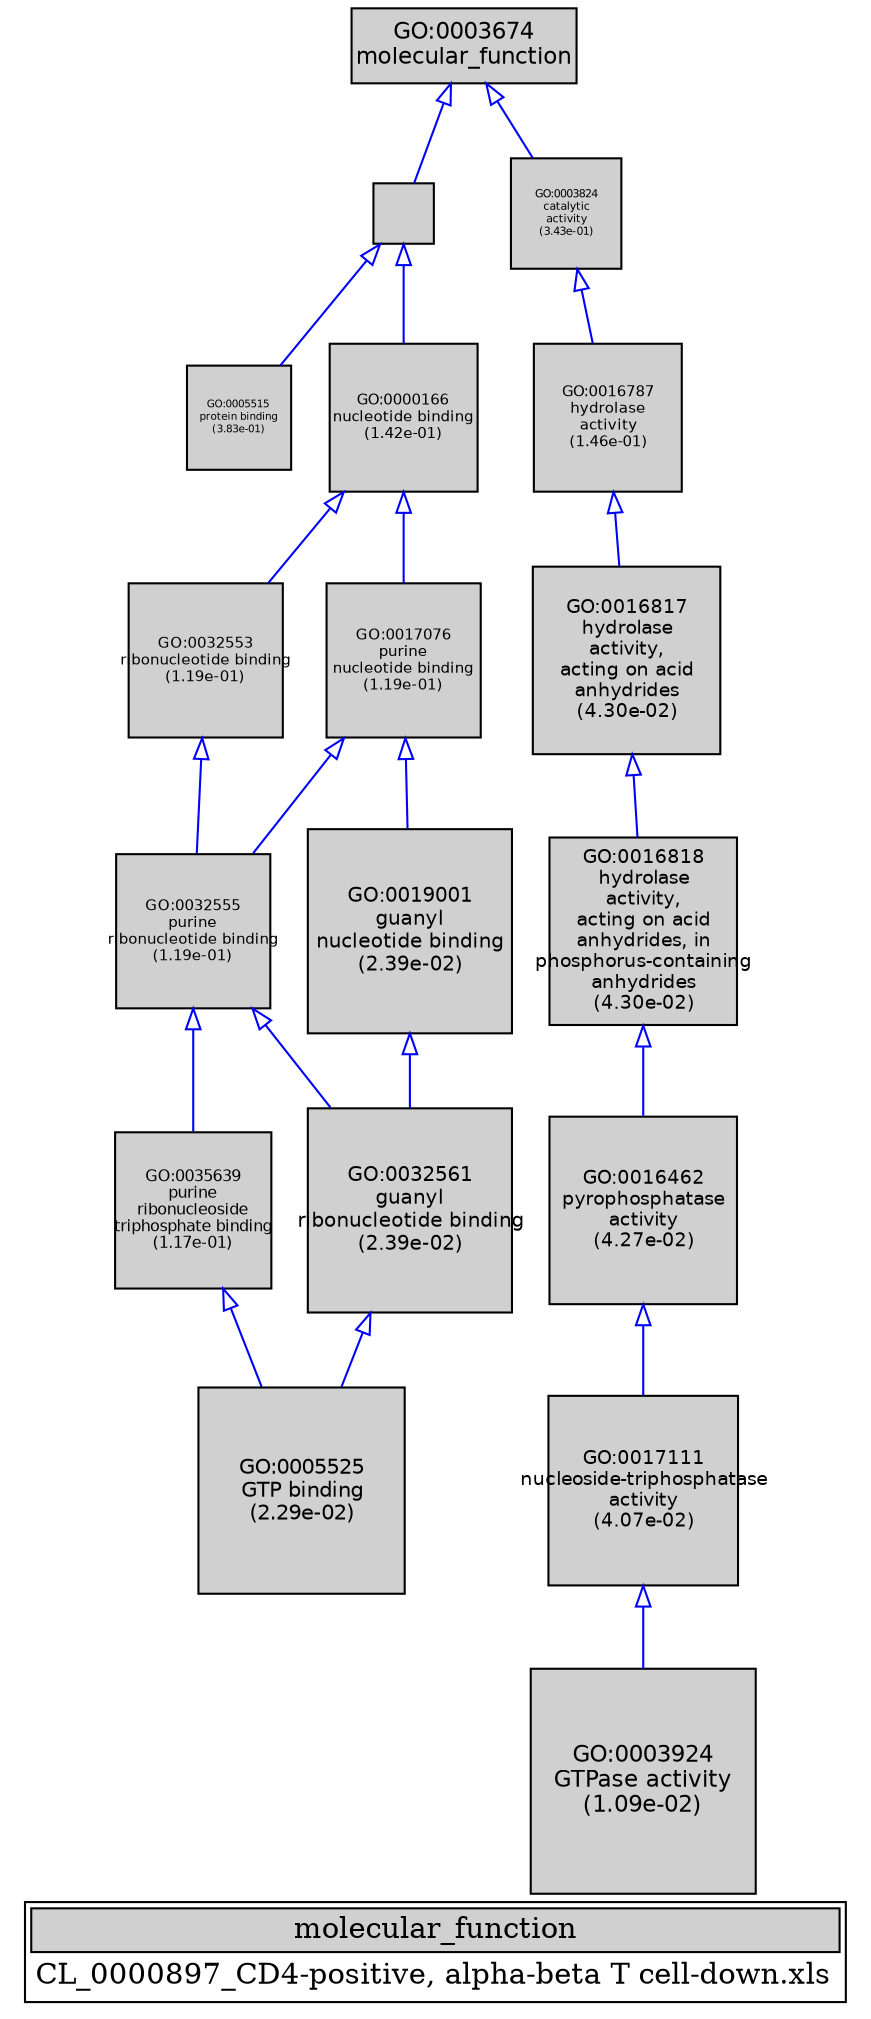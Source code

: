 digraph "molecular_function" {
graph [ bgcolor = "#FFFFFF", label = <<TABLE COLOR="black" BGCOLOR="white"><TR><TD COLSPAN="2" BGCOLOR="#D0D0D0"><FONT COLOR="black">molecular_function</FONT></TD></TR><TR><TD BORDER="0">CL_0000897_CD4-positive, alpha-beta T cell-down.xls</TD></TR></TABLE>> ];
node [ fontname = "Helvetica" ];

subgraph "nodes" {

node [ style = "filled", fixedsize = "true", width = 1, shape = "box", fontsize = 9, fillcolor = "#D0D0D0", fontcolor = "black", color = "black" ];

"GO:0003674" [ URL = "#GO:0003674", label = <<TABLE BORDER="0"><TR><TD>GO:0003674<BR/>molecular_function</TD></TR></TABLE>>, width = 1.5, shape = "box", fontsize = 10.8 ];
"GO:0016787" [ URL = "#GO:0016787", label = <<TABLE BORDER="0"><TR><TD>GO:0016787<BR/>hydrolase<BR/>activity<BR/>(1.46e-01)</TD></TR></TABLE>>, width = 0.980787186449, shape = "box", fontsize = 7.06166774243, height = 0.980787186449 ];
"GO:0016818" [ URL = "#GO:0016818", label = <<TABLE BORDER="0"><TR><TD>GO:0016818<BR/>hydrolase<BR/>activity,<BR/>acting on acid<BR/>anhydrides, in<BR/>phosphorus-containing<BR/>anhydrides<BR/>(4.30e-02)</TD></TR></TABLE>>, width = 1.2527683411, shape = "box", fontsize = 9.01993205589, height = 1.2527683411 ];
"GO:0005488" [ URL = "#GO:0005488", label = "", width = 0.409375908291, shape = "box", height = 0.409375908291 ];
"GO:0017076" [ URL = "#GO:0017076", label = <<TABLE BORDER="0"><TR><TD>GO:0017076<BR/>purine<BR/>nucleotide binding<BR/>(1.19e-01)</TD></TR></TABLE>>, width = 1.03081945768, shape = "box", fontsize = 7.42190009527, height = 1.03081945768 ];
"GO:0017111" [ URL = "#GO:0017111", label = <<TABLE BORDER="0"><TR><TD>GO:0017111<BR/>nucleoside-triphosphatase<BR/>activity<BR/>(4.07e-02)</TD></TR></TABLE>>, width = 1.26332775103, shape = "box", fontsize = 9.09595980739, height = 1.26332775103 ];
"GO:0005525" [ URL = "#GO:0005525", label = <<TABLE BORDER="0"><TR><TD>GO:0005525<BR/>GTP binding<BR/>(2.29e-02)</TD></TR></TABLE>>, width = 1.37147885365, shape = "box", fontsize = 9.87464774629, height = 1.37147885365 ];
"GO:0003924" [ URL = "#GO:0003924", label = <<TABLE BORDER="0"><TR><TD>GO:0003924<BR/>GTPase activity<BR/>(1.09e-02)</TD></TR></TABLE>>, width = 1.5, shape = "box", fontsize = 10.8, height = 1.5 ];
"GO:0016817" [ URL = "#GO:0016817", label = <<TABLE BORDER="0"><TR><TD>GO:0016817<BR/>hydrolase<BR/>activity,<BR/>acting on acid<BR/>anhydrides<BR/>(4.30e-02)</TD></TR></TABLE>>, width = 1.25245568283, shape = "box", fontsize = 9.01768091636, height = 1.25245568283 ];
"GO:0016462" [ URL = "#GO:0016462", label = <<TABLE BORDER="0"><TR><TD>GO:0016462<BR/>pyrophosphatase<BR/>activity<BR/>(4.27e-02)</TD></TR></TABLE>>, width = 1.25370882238, shape = "box", fontsize = 9.02670352111, height = 1.25370882238 ];
"GO:0005515" [ URL = "#GO:0005515", label = <<TABLE BORDER="0"><TR><TD>GO:0005515<BR/>protein binding<BR/>(3.83e-01)</TD></TR></TABLE>>, width = 0.697163358914, shape = "box", fontsize = 5.01957618418, height = 0.697163358914 ];
"GO:0032553" [ URL = "#GO:0032553", label = <<TABLE BORDER="0"><TR><TD>GO:0032553<BR/>ribonucleotide binding<BR/>(1.19e-01)</TD></TR></TABLE>>, width = 1.03164068977, shape = "box", fontsize = 7.42781296632, height = 1.03164068977 ];
"GO:0000166" [ URL = "#GO:0000166", label = <<TABLE BORDER="0"><TR><TD>GO:0000166<BR/>nucleotide binding<BR/>(1.42e-01)</TD></TR></TABLE>>, width = 0.987657077107, shape = "box", fontsize = 7.11113095517, height = 0.987657077107 ];
"GO:0032555" [ URL = "#GO:0032555", label = <<TABLE BORDER="0"><TR><TD>GO:0032555<BR/>purine<BR/>ribonucleotide binding<BR/>(1.19e-01)</TD></TR></TABLE>>, width = 1.03177777147, shape = "box", fontsize = 7.42879995456, height = 1.03177777147 ];
"GO:0003824" [ URL = "#GO:0003824", label = <<TABLE BORDER="0"><TR><TD>GO:0003824<BR/>catalytic<BR/>activity<BR/>(3.43e-01)</TD></TR></TABLE>>, width = 0.7352532033, shape = "box", fontsize = 5.29382306376, height = 0.7352532033 ];
"GO:0019001" [ URL = "#GO:0019001", label = <<TABLE BORDER="0"><TR><TD>GO:0019001<BR/>guanyl<BR/>nucleotide binding<BR/>(2.39e-02)</TD></TR></TABLE>>, width = 1.36359062991, shape = "box", fontsize = 9.81785253534, height = 1.36359062991 ];
"GO:0035639" [ URL = "#GO:0035639", label = <<TABLE BORDER="0"><TR><TD>GO:0035639<BR/>purine<BR/>ribonucleoside<BR/>triphosphate binding<BR/>(1.17e-01)</TD></TR></TABLE>>, width = 1.0363355721, shape = "box", fontsize = 7.4616161191, height = 1.0363355721 ];
"GO:0032561" [ URL = "#GO:0032561", label = <<TABLE BORDER="0"><TR><TD>GO:0032561<BR/>guanyl<BR/>ribonucleotide binding<BR/>(2.39e-02)</TD></TR></TABLE>>, width = 1.36359062991, shape = "box", fontsize = 9.81785253534, height = 1.36359062991 ];
}
subgraph "edges" {


edge [ dir = "back", weight = 1 ];
subgraph "regulates" {


edge [ color = "cyan", arrowtail = "none" ];
subgraph "positive" {


edge [ color = "green", arrowtail = "vee" ];
}
subgraph "negative" {


edge [ color = "red", arrowtail = "tee" ];
}
}
subgraph "part_of" {


edge [ color = "purple", arrowtail = "diamond", weight = 2.5 ];
}
subgraph "is_a" {


edge [ color = "blue", arrowtail = "empty", weight = 5.0 ];
"GO:0032561" -> "GO:0005525";
"GO:0003824" -> "GO:0016787";
"GO:0032553" -> "GO:0032555";
"GO:0005488" -> "GO:0000166";
"GO:0017076" -> "GO:0019001";
"GO:0003674" -> "GO:0005488";
"GO:0016462" -> "GO:0017111";
"GO:0035639" -> "GO:0005525";
"GO:0000166" -> "GO:0017076";
"GO:0017111" -> "GO:0003924";
"GO:0003674" -> "GO:0003824";
"GO:0019001" -> "GO:0032561";
"GO:0005488" -> "GO:0005515";
"GO:0000166" -> "GO:0032553";
"GO:0032555" -> "GO:0032561";
"GO:0017076" -> "GO:0032555";
"GO:0016817" -> "GO:0016818";
"GO:0032555" -> "GO:0035639";
"GO:0016818" -> "GO:0016462";
"GO:0016787" -> "GO:0016817";
}
}
}
